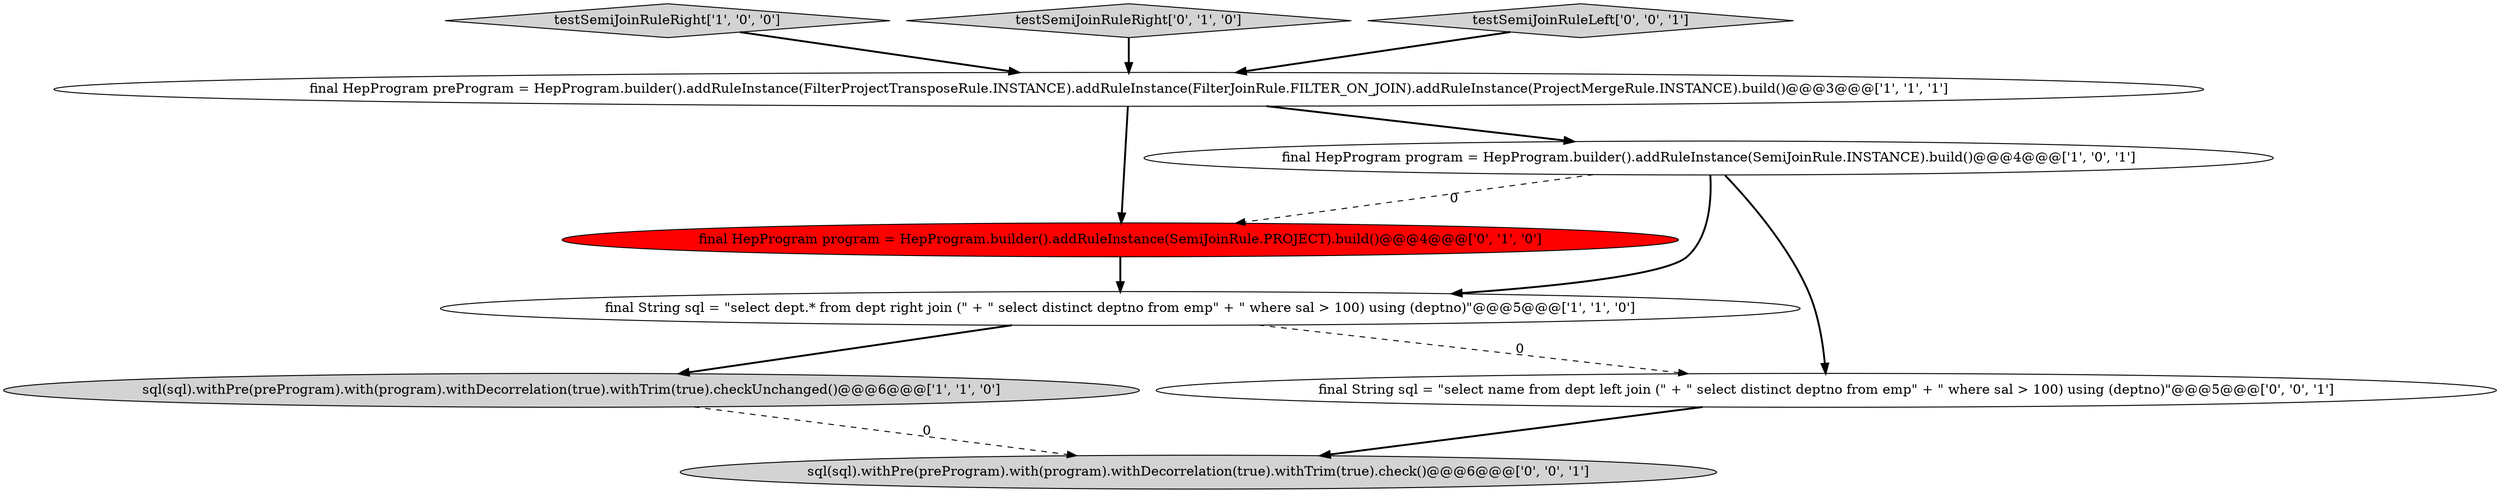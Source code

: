 digraph {
1 [style = filled, label = "testSemiJoinRuleRight['1', '0', '0']", fillcolor = lightgray, shape = diamond image = "AAA0AAABBB1BBB"];
3 [style = filled, label = "sql(sql).withPre(preProgram).with(program).withDecorrelation(true).withTrim(true).checkUnchanged()@@@6@@@['1', '1', '0']", fillcolor = lightgray, shape = ellipse image = "AAA0AAABBB1BBB"];
0 [style = filled, label = "final HepProgram program = HepProgram.builder().addRuleInstance(SemiJoinRule.INSTANCE).build()@@@4@@@['1', '0', '1']", fillcolor = white, shape = ellipse image = "AAA0AAABBB1BBB"];
7 [style = filled, label = "sql(sql).withPre(preProgram).with(program).withDecorrelation(true).withTrim(true).check()@@@6@@@['0', '0', '1']", fillcolor = lightgray, shape = ellipse image = "AAA0AAABBB3BBB"];
5 [style = filled, label = "testSemiJoinRuleRight['0', '1', '0']", fillcolor = lightgray, shape = diamond image = "AAA0AAABBB2BBB"];
6 [style = filled, label = "final HepProgram program = HepProgram.builder().addRuleInstance(SemiJoinRule.PROJECT).build()@@@4@@@['0', '1', '0']", fillcolor = red, shape = ellipse image = "AAA1AAABBB2BBB"];
2 [style = filled, label = "final String sql = \"select dept.* from dept right join (\" + \" select distinct deptno from emp\" + \" where sal > 100) using (deptno)\"@@@5@@@['1', '1', '0']", fillcolor = white, shape = ellipse image = "AAA0AAABBB1BBB"];
8 [style = filled, label = "final String sql = \"select name from dept left join (\" + \" select distinct deptno from emp\" + \" where sal > 100) using (deptno)\"@@@5@@@['0', '0', '1']", fillcolor = white, shape = ellipse image = "AAA0AAABBB3BBB"];
9 [style = filled, label = "testSemiJoinRuleLeft['0', '0', '1']", fillcolor = lightgray, shape = diamond image = "AAA0AAABBB3BBB"];
4 [style = filled, label = "final HepProgram preProgram = HepProgram.builder().addRuleInstance(FilterProjectTransposeRule.INSTANCE).addRuleInstance(FilterJoinRule.FILTER_ON_JOIN).addRuleInstance(ProjectMergeRule.INSTANCE).build()@@@3@@@['1', '1', '1']", fillcolor = white, shape = ellipse image = "AAA0AAABBB1BBB"];
8->7 [style = bold, label=""];
1->4 [style = bold, label=""];
0->6 [style = dashed, label="0"];
9->4 [style = bold, label=""];
4->6 [style = bold, label=""];
2->8 [style = dashed, label="0"];
3->7 [style = dashed, label="0"];
5->4 [style = bold, label=""];
2->3 [style = bold, label=""];
4->0 [style = bold, label=""];
0->2 [style = bold, label=""];
6->2 [style = bold, label=""];
0->8 [style = bold, label=""];
}
